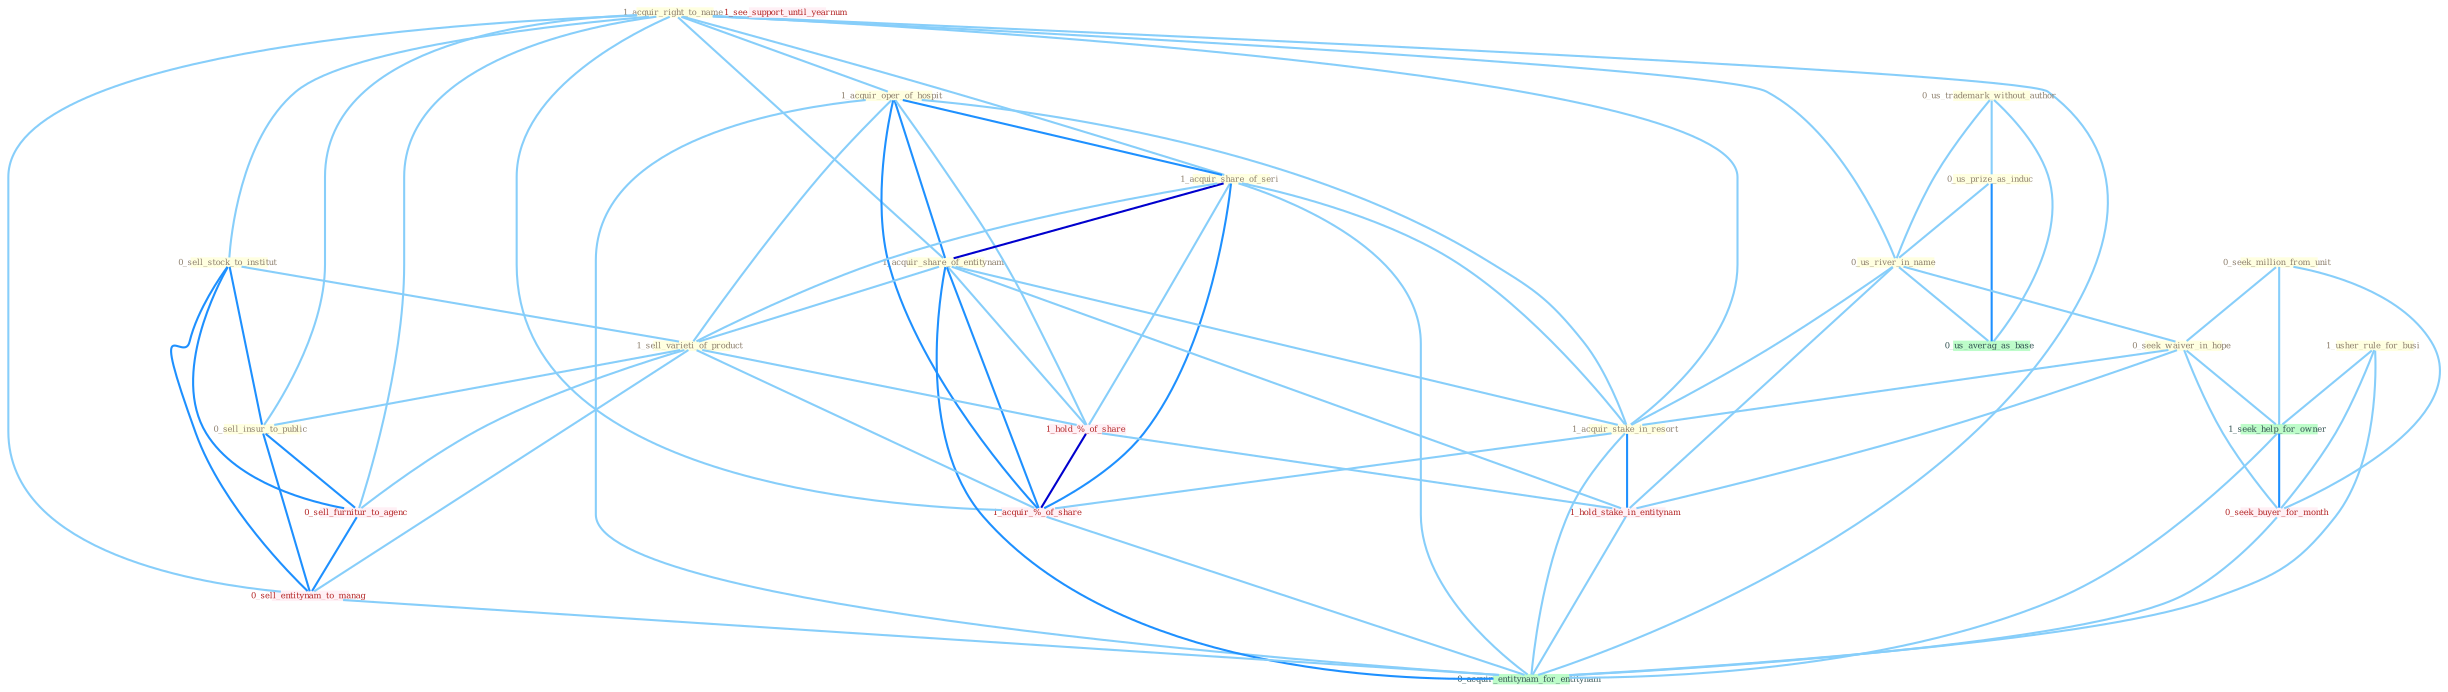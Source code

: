 Graph G{ 
    node
    [shape=polygon,style=filled,width=.5,height=.06,color="#BDFCC9",fixedsize=true,fontsize=4,
    fontcolor="#2f4f4f"];
    {node
    [color="#ffffe0", fontcolor="#8b7d6b"] "1_acquir_right_to_name " "1_usher_rule_for_busi " "0_us_trademark_without_author " "1_acquir_oper_of_hospit " "1_acquir_share_of_seri " "0_seek_million_from_unit " "0_sell_stock_to_institut " "0_us_prize_as_induc " "0_us_river_in_name " "1_acquir_share_of_entitynam " "1_sell_varieti_of_product " "0_seek_waiver_in_hope " "1_acquir_stake_in_resort " "0_sell_insur_to_public "}
{node [color="#fff0f5", fontcolor="#b22222"] "1_hold_%_of_share " "1_hold_stake_in_entitynam " "0_seek_buyer_for_month " "1_acquir_%_of_share " "1_see_support_until_yearnum " "0_sell_furnitur_to_agenc " "0_sell_entitynam_to_manag "}
edge [color="#B0E2FF"];

	"1_acquir_right_to_name " -- "1_acquir_oper_of_hospit " [w="1", color="#87cefa" ];
	"1_acquir_right_to_name " -- "1_acquir_share_of_seri " [w="1", color="#87cefa" ];
	"1_acquir_right_to_name " -- "0_sell_stock_to_institut " [w="1", color="#87cefa" ];
	"1_acquir_right_to_name " -- "0_us_river_in_name " [w="1", color="#87cefa" ];
	"1_acquir_right_to_name " -- "1_acquir_share_of_entitynam " [w="1", color="#87cefa" ];
	"1_acquir_right_to_name " -- "1_acquir_stake_in_resort " [w="1", color="#87cefa" ];
	"1_acquir_right_to_name " -- "0_sell_insur_to_public " [w="1", color="#87cefa" ];
	"1_acquir_right_to_name " -- "1_acquir_%_of_share " [w="1", color="#87cefa" ];
	"1_acquir_right_to_name " -- "0_sell_furnitur_to_agenc " [w="1", color="#87cefa" ];
	"1_acquir_right_to_name " -- "0_sell_entitynam_to_manag " [w="1", color="#87cefa" ];
	"1_acquir_right_to_name " -- "0_acquir_entitynam_for_entitynam " [w="1", color="#87cefa" ];
	"1_usher_rule_for_busi " -- "1_seek_help_for_owner " [w="1", color="#87cefa" ];
	"1_usher_rule_for_busi " -- "0_seek_buyer_for_month " [w="1", color="#87cefa" ];
	"1_usher_rule_for_busi " -- "0_acquir_entitynam_for_entitynam " [w="1", color="#87cefa" ];
	"0_us_trademark_without_author " -- "0_us_prize_as_induc " [w="1", color="#87cefa" ];
	"0_us_trademark_without_author " -- "0_us_river_in_name " [w="1", color="#87cefa" ];
	"0_us_trademark_without_author " -- "0_us_averag_as_base " [w="1", color="#87cefa" ];
	"1_acquir_oper_of_hospit " -- "1_acquir_share_of_seri " [w="2", color="#1e90ff" , len=0.8];
	"1_acquir_oper_of_hospit " -- "1_acquir_share_of_entitynam " [w="2", color="#1e90ff" , len=0.8];
	"1_acquir_oper_of_hospit " -- "1_sell_varieti_of_product " [w="1", color="#87cefa" ];
	"1_acquir_oper_of_hospit " -- "1_acquir_stake_in_resort " [w="1", color="#87cefa" ];
	"1_acquir_oper_of_hospit " -- "1_hold_%_of_share " [w="1", color="#87cefa" ];
	"1_acquir_oper_of_hospit " -- "1_acquir_%_of_share " [w="2", color="#1e90ff" , len=0.8];
	"1_acquir_oper_of_hospit " -- "0_acquir_entitynam_for_entitynam " [w="1", color="#87cefa" ];
	"1_acquir_share_of_seri " -- "1_acquir_share_of_entitynam " [w="3", color="#0000cd" , len=0.6];
	"1_acquir_share_of_seri " -- "1_sell_varieti_of_product " [w="1", color="#87cefa" ];
	"1_acquir_share_of_seri " -- "1_acquir_stake_in_resort " [w="1", color="#87cefa" ];
	"1_acquir_share_of_seri " -- "1_hold_%_of_share " [w="1", color="#87cefa" ];
	"1_acquir_share_of_seri " -- "1_acquir_%_of_share " [w="2", color="#1e90ff" , len=0.8];
	"1_acquir_share_of_seri " -- "0_acquir_entitynam_for_entitynam " [w="1", color="#87cefa" ];
	"0_seek_million_from_unit " -- "0_seek_waiver_in_hope " [w="1", color="#87cefa" ];
	"0_seek_million_from_unit " -- "1_seek_help_for_owner " [w="1", color="#87cefa" ];
	"0_seek_million_from_unit " -- "0_seek_buyer_for_month " [w="1", color="#87cefa" ];
	"0_sell_stock_to_institut " -- "1_sell_varieti_of_product " [w="1", color="#87cefa" ];
	"0_sell_stock_to_institut " -- "0_sell_insur_to_public " [w="2", color="#1e90ff" , len=0.8];
	"0_sell_stock_to_institut " -- "0_sell_furnitur_to_agenc " [w="2", color="#1e90ff" , len=0.8];
	"0_sell_stock_to_institut " -- "0_sell_entitynam_to_manag " [w="2", color="#1e90ff" , len=0.8];
	"0_us_prize_as_induc " -- "0_us_river_in_name " [w="1", color="#87cefa" ];
	"0_us_prize_as_induc " -- "0_us_averag_as_base " [w="2", color="#1e90ff" , len=0.8];
	"0_us_river_in_name " -- "0_seek_waiver_in_hope " [w="1", color="#87cefa" ];
	"0_us_river_in_name " -- "1_acquir_stake_in_resort " [w="1", color="#87cefa" ];
	"0_us_river_in_name " -- "1_hold_stake_in_entitynam " [w="1", color="#87cefa" ];
	"0_us_river_in_name " -- "0_us_averag_as_base " [w="1", color="#87cefa" ];
	"1_acquir_share_of_entitynam " -- "1_sell_varieti_of_product " [w="1", color="#87cefa" ];
	"1_acquir_share_of_entitynam " -- "1_acquir_stake_in_resort " [w="1", color="#87cefa" ];
	"1_acquir_share_of_entitynam " -- "1_hold_%_of_share " [w="1", color="#87cefa" ];
	"1_acquir_share_of_entitynam " -- "1_hold_stake_in_entitynam " [w="1", color="#87cefa" ];
	"1_acquir_share_of_entitynam " -- "1_acquir_%_of_share " [w="2", color="#1e90ff" , len=0.8];
	"1_acquir_share_of_entitynam " -- "0_acquir_entitynam_for_entitynam " [w="2", color="#1e90ff" , len=0.8];
	"1_sell_varieti_of_product " -- "0_sell_insur_to_public " [w="1", color="#87cefa" ];
	"1_sell_varieti_of_product " -- "1_hold_%_of_share " [w="1", color="#87cefa" ];
	"1_sell_varieti_of_product " -- "1_acquir_%_of_share " [w="1", color="#87cefa" ];
	"1_sell_varieti_of_product " -- "0_sell_furnitur_to_agenc " [w="1", color="#87cefa" ];
	"1_sell_varieti_of_product " -- "0_sell_entitynam_to_manag " [w="1", color="#87cefa" ];
	"0_seek_waiver_in_hope " -- "1_acquir_stake_in_resort " [w="1", color="#87cefa" ];
	"0_seek_waiver_in_hope " -- "1_hold_stake_in_entitynam " [w="1", color="#87cefa" ];
	"0_seek_waiver_in_hope " -- "1_seek_help_for_owner " [w="1", color="#87cefa" ];
	"0_seek_waiver_in_hope " -- "0_seek_buyer_for_month " [w="1", color="#87cefa" ];
	"1_acquir_stake_in_resort " -- "1_hold_stake_in_entitynam " [w="2", color="#1e90ff" , len=0.8];
	"1_acquir_stake_in_resort " -- "1_acquir_%_of_share " [w="1", color="#87cefa" ];
	"1_acquir_stake_in_resort " -- "0_acquir_entitynam_for_entitynam " [w="1", color="#87cefa" ];
	"0_sell_insur_to_public " -- "0_sell_furnitur_to_agenc " [w="2", color="#1e90ff" , len=0.8];
	"0_sell_insur_to_public " -- "0_sell_entitynam_to_manag " [w="2", color="#1e90ff" , len=0.8];
	"1_hold_%_of_share " -- "1_hold_stake_in_entitynam " [w="1", color="#87cefa" ];
	"1_hold_%_of_share " -- "1_acquir_%_of_share " [w="3", color="#0000cd" , len=0.6];
	"1_hold_stake_in_entitynam " -- "0_acquir_entitynam_for_entitynam " [w="1", color="#87cefa" ];
	"1_seek_help_for_owner " -- "0_seek_buyer_for_month " [w="2", color="#1e90ff" , len=0.8];
	"1_seek_help_for_owner " -- "0_acquir_entitynam_for_entitynam " [w="1", color="#87cefa" ];
	"0_seek_buyer_for_month " -- "0_acquir_entitynam_for_entitynam " [w="1", color="#87cefa" ];
	"1_acquir_%_of_share " -- "0_acquir_entitynam_for_entitynam " [w="1", color="#87cefa" ];
	"0_sell_furnitur_to_agenc " -- "0_sell_entitynam_to_manag " [w="2", color="#1e90ff" , len=0.8];
	"0_sell_entitynam_to_manag " -- "0_acquir_entitynam_for_entitynam " [w="1", color="#87cefa" ];
}